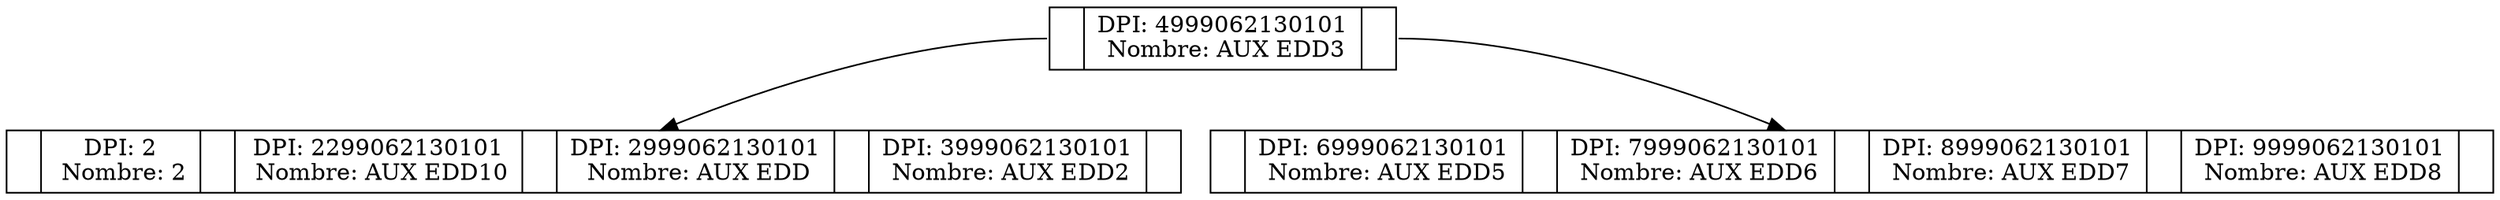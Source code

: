 digraph G {
node[shape=record]
nodo235207330[label="<P0>|DPI: 4999062130101\n Nombre: AUX EDD3|<P1>"];
nodo235207330:P0 -> nodo384353223;
nodo235207330:P1 -> nodo42414077;
nodo384353223[label="<P0>|DPI: 2\n Nombre: 2|<P1>|DPI: 2299062130101\n Nombre: AUX EDD10|<P2>|DPI: 2999062130101\n Nombre: AUX EDD|<P3>|DPI: 3999062130101\n Nombre: AUX EDD2|<P4>"];
nodo42414077[label="<P0>|DPI: 6999062130101\n Nombre: AUX EDD5|<P1>|DPI: 7999062130101\n Nombre: AUX EDD6|<P2>|DPI: 8999062130101\n Nombre: AUX EDD7|<P3>|DPI: 9999062130101\n Nombre: AUX EDD8|<P4>"];
}